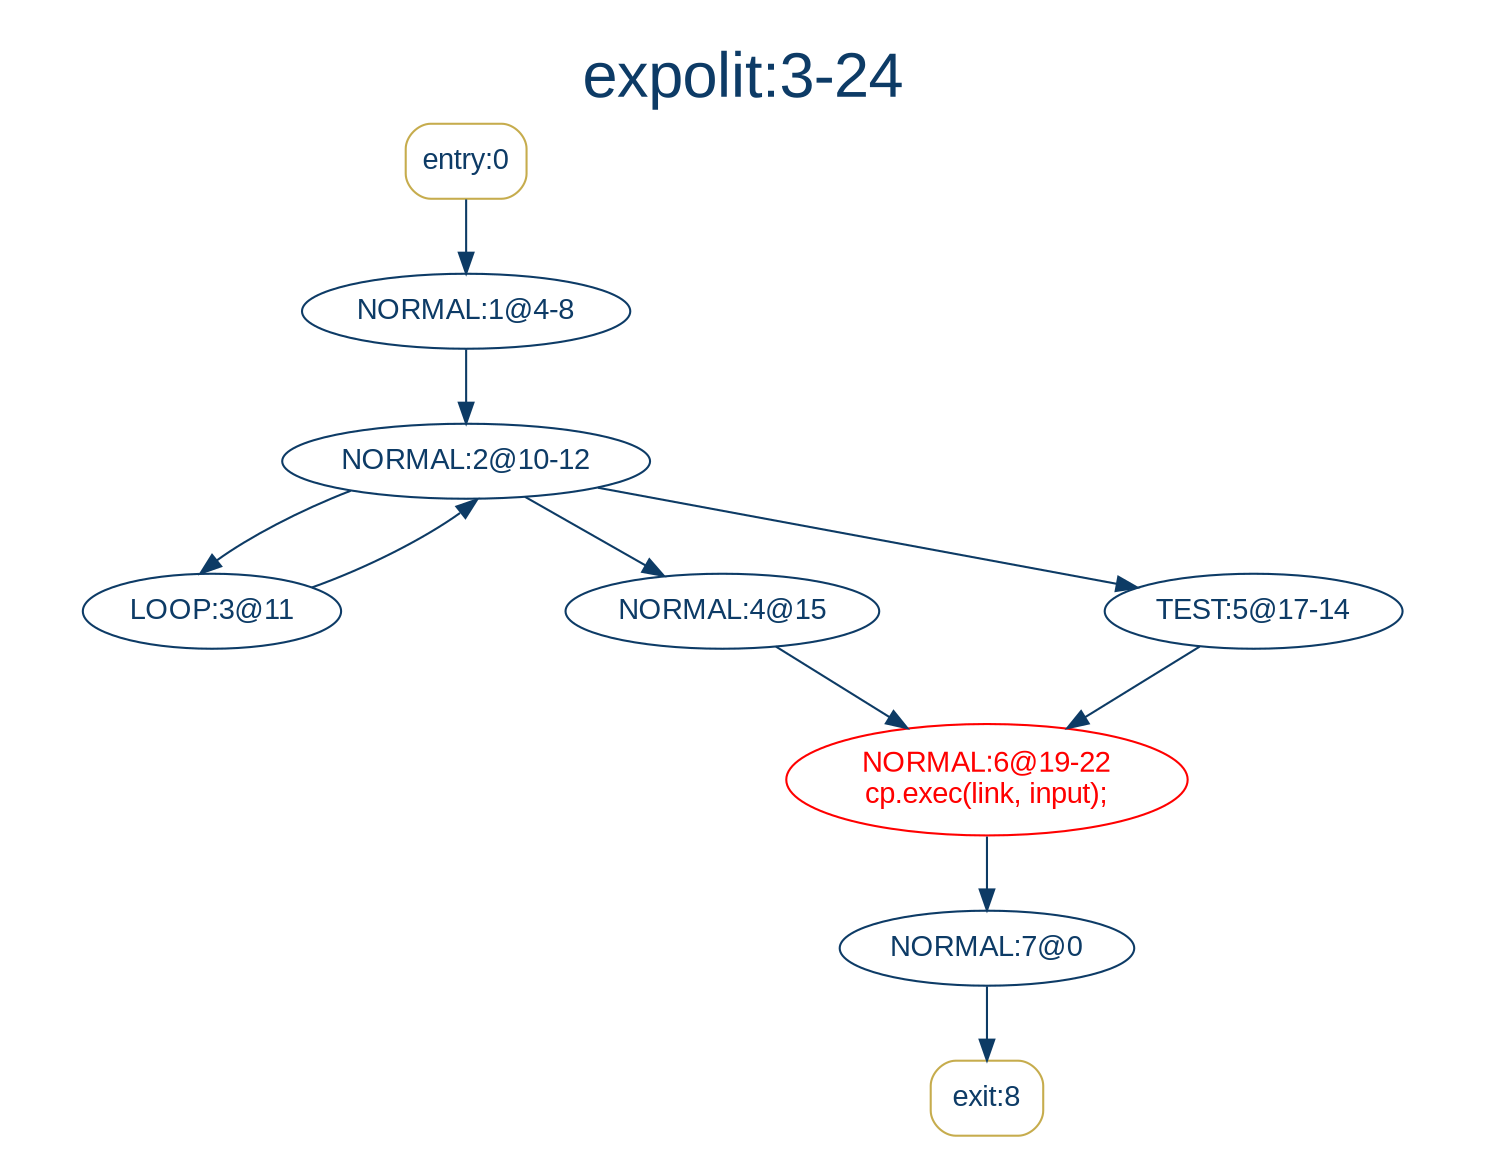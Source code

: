 // expolit:3-24
digraph "expolit:3-24" {
    default = "#0D3B66";
    bgcolor = "white";
    color = "#0D3B66";
    fontcolor = "#0D3B66";
    fontname = "arial";
    shape = "ellipse";
    nodesep = "1.5";
    margin = "0.5, 0.2";
    labelloc="t";
    label="expolit:3-24";
    fontsize=30
    node [color = "#0D3B66", fontcolor = "#0D3B66", fontname = "arial", style = "rounded"];
    0 [label = "entry:0", color = "#C6AC4D", fontcolor = "#0D3B66", fontname = "arial", style = "rounded", shape = "box"];
    8 [label = "exit:8", color = "#C6AC4D", fontcolor = "#0D3B66", fontname = "arial", style = "rounded", shape = "box"];
    1 [label = "NORMAL:1@4-8"];
    2 [label = "NORMAL:2@10-12"];
    3 [label = "LOOP:3@11"];
    4 [label = "NORMAL:4@15"];
    5 [label = "TEST:5@17-14"];
    6 [label = "NORMAL:6@19-22\ncp.exec(link, input);"color = "#FF0000", fontcolor = "#FF0000", fontname = "arial"];
    7 [label = "NORMAL:7@0"];
    
    // Unconditional edges
    edge [color = "#0D3B65", fontcolor = "#0D3B66", fontname = "arial"];
    0 -> 1
    1 -> 2
    2 -> 3
    2 -> 4
    2 -> 5
    3 -> 2
    4 -> 6
    5 -> 6
    6 -> 7
    7 -> 8
    
    // Conditional edges
    edge [color = "#F95738", fontcolor = "#F95738", fontname = "arial italic", style = "dashed"];
}